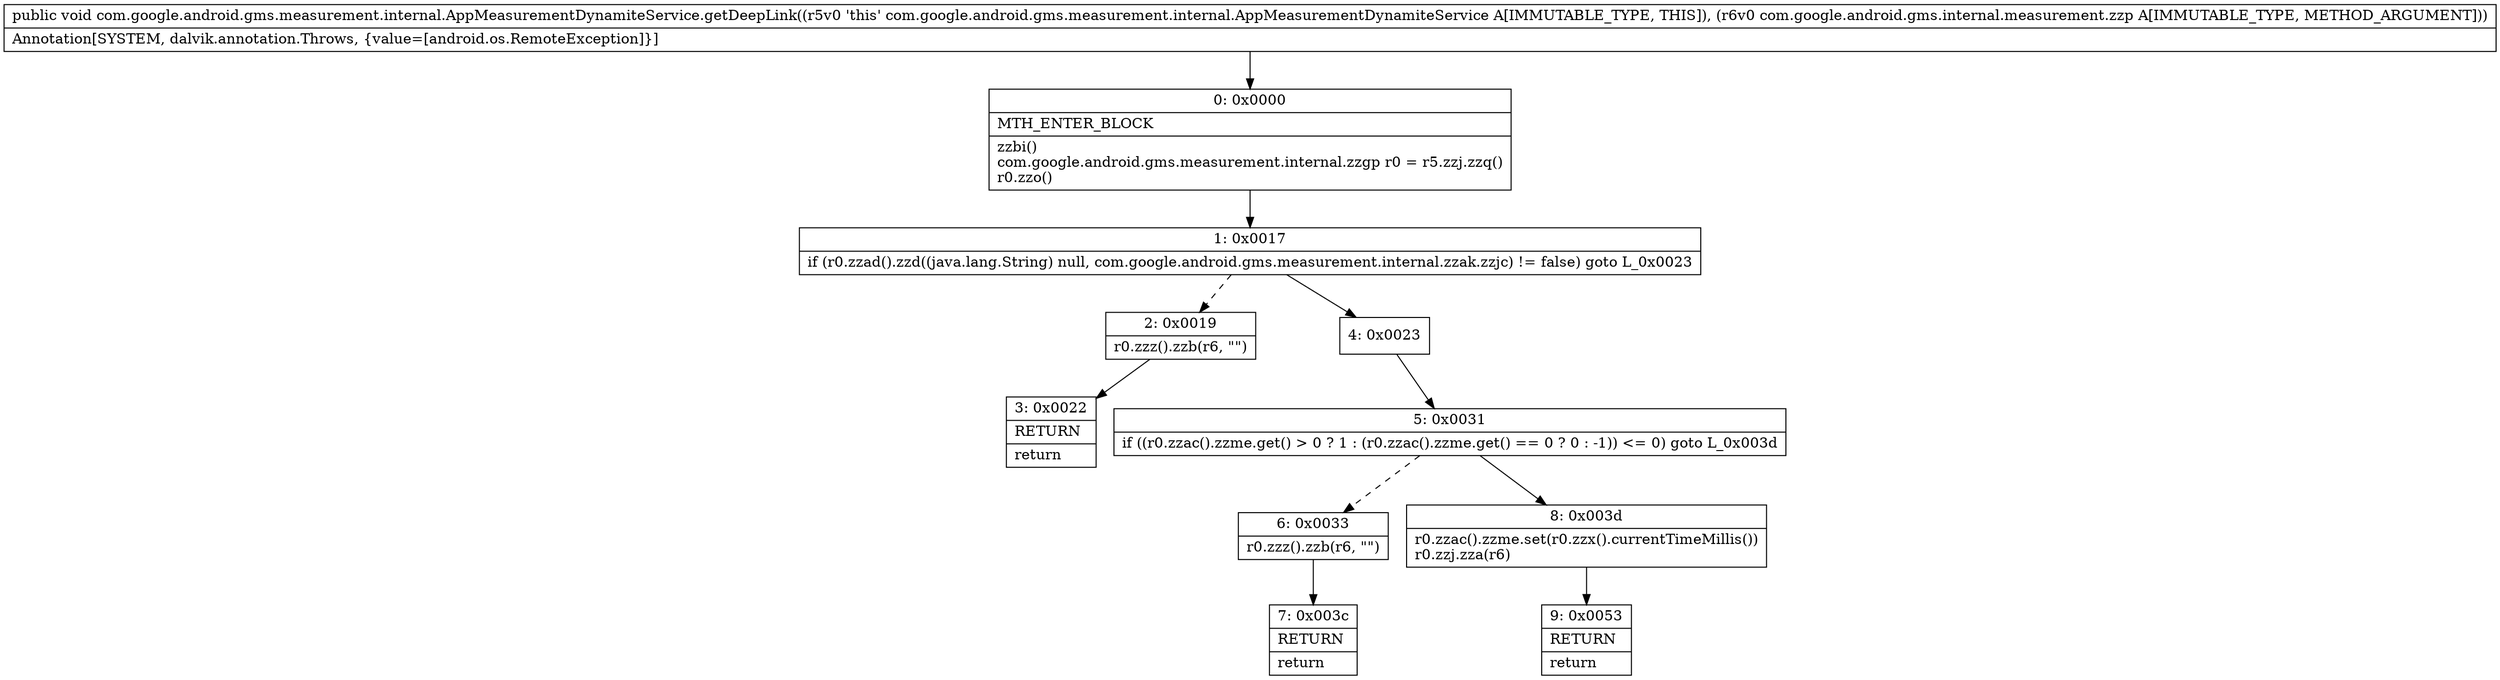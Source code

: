 digraph "CFG forcom.google.android.gms.measurement.internal.AppMeasurementDynamiteService.getDeepLink(Lcom\/google\/android\/gms\/internal\/measurement\/zzp;)V" {
Node_0 [shape=record,label="{0\:\ 0x0000|MTH_ENTER_BLOCK\l|zzbi()\lcom.google.android.gms.measurement.internal.zzgp r0 = r5.zzj.zzq()\lr0.zzo()\l}"];
Node_1 [shape=record,label="{1\:\ 0x0017|if (r0.zzad().zzd((java.lang.String) null, com.google.android.gms.measurement.internal.zzak.zzjc) != false) goto L_0x0023\l}"];
Node_2 [shape=record,label="{2\:\ 0x0019|r0.zzz().zzb(r6, \"\")\l}"];
Node_3 [shape=record,label="{3\:\ 0x0022|RETURN\l|return\l}"];
Node_4 [shape=record,label="{4\:\ 0x0023}"];
Node_5 [shape=record,label="{5\:\ 0x0031|if ((r0.zzac().zzme.get() \> 0 ? 1 : (r0.zzac().zzme.get() == 0 ? 0 : \-1)) \<= 0) goto L_0x003d\l}"];
Node_6 [shape=record,label="{6\:\ 0x0033|r0.zzz().zzb(r6, \"\")\l}"];
Node_7 [shape=record,label="{7\:\ 0x003c|RETURN\l|return\l}"];
Node_8 [shape=record,label="{8\:\ 0x003d|r0.zzac().zzme.set(r0.zzx().currentTimeMillis())\lr0.zzj.zza(r6)\l}"];
Node_9 [shape=record,label="{9\:\ 0x0053|RETURN\l|return\l}"];
MethodNode[shape=record,label="{public void com.google.android.gms.measurement.internal.AppMeasurementDynamiteService.getDeepLink((r5v0 'this' com.google.android.gms.measurement.internal.AppMeasurementDynamiteService A[IMMUTABLE_TYPE, THIS]), (r6v0 com.google.android.gms.internal.measurement.zzp A[IMMUTABLE_TYPE, METHOD_ARGUMENT]))  | Annotation[SYSTEM, dalvik.annotation.Throws, \{value=[android.os.RemoteException]\}]\l}"];
MethodNode -> Node_0;
Node_0 -> Node_1;
Node_1 -> Node_2[style=dashed];
Node_1 -> Node_4;
Node_2 -> Node_3;
Node_4 -> Node_5;
Node_5 -> Node_6[style=dashed];
Node_5 -> Node_8;
Node_6 -> Node_7;
Node_8 -> Node_9;
}

